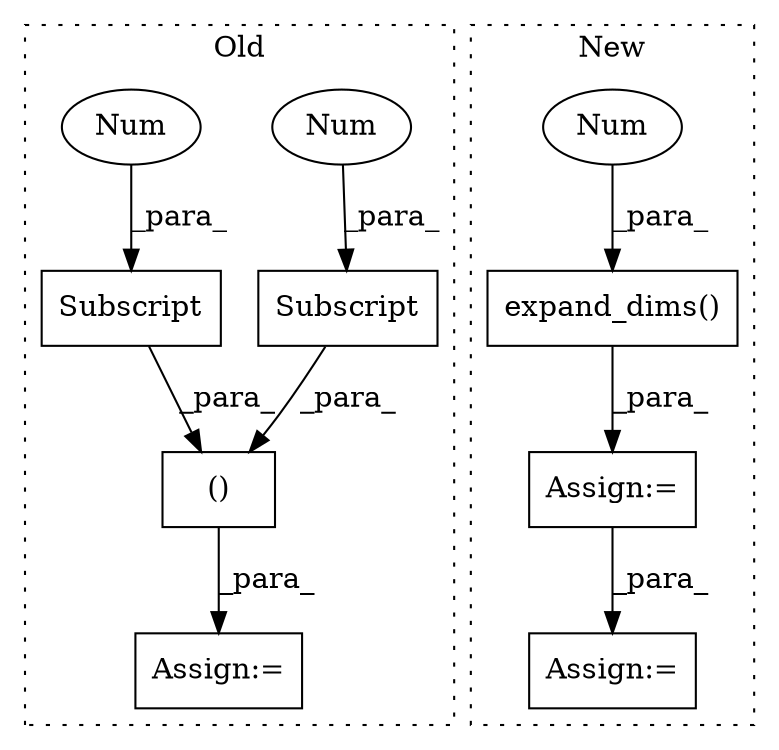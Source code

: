 digraph G {
subgraph cluster0 {
1 [label="()" a="54" s="6883" l="20" shape="box"];
6 [label="Assign:=" a="68" s="7061" l="4" shape="box"];
7 [label="Subscript" a="63" s="6868,0" l="15,0" shape="box"];
8 [label="Num" a="76" s="6881" l="1" shape="ellipse"];
9 [label="Subscript" a="63" s="6885,0" l="15,0" shape="box"];
10 [label="Num" a="76" s="6898" l="1" shape="ellipse"];
label = "Old";
style="dotted";
}
subgraph cluster1 {
2 [label="expand_dims()" a="75" s="8634,8660" l="15,1" shape="box"];
3 [label="Assign:=" a="68" s="8886" l="3" shape="box"];
4 [label="Num" a="76" s="8658" l="2" shape="ellipse"];
5 [label="Assign:=" a="68" s="8630" l="3" shape="box"];
label = "New";
style="dotted";
}
1 -> 6 [label="_para_"];
2 -> 5 [label="_para_"];
4 -> 2 [label="_para_"];
5 -> 3 [label="_para_"];
7 -> 1 [label="_para_"];
8 -> 7 [label="_para_"];
9 -> 1 [label="_para_"];
10 -> 9 [label="_para_"];
}